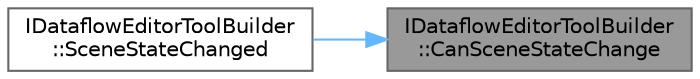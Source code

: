 digraph "IDataflowEditorToolBuilder::CanSceneStateChange"
{
 // INTERACTIVE_SVG=YES
 // LATEX_PDF_SIZE
  bgcolor="transparent";
  edge [fontname=Helvetica,fontsize=10,labelfontname=Helvetica,labelfontsize=10];
  node [fontname=Helvetica,fontsize=10,shape=box,height=0.2,width=0.4];
  rankdir="RL";
  Node1 [id="Node000001",label="IDataflowEditorToolBuilder\l::CanSceneStateChange",height=0.2,width=0.4,color="gray40", fillcolor="grey60", style="filled", fontcolor="black",tooltip="Returns true if the tool can keep running when the SceneState changes."];
  Node1 -> Node2 [id="edge1_Node000001_Node000002",dir="back",color="steelblue1",style="solid",tooltip=" "];
  Node2 [id="Node000002",label="IDataflowEditorToolBuilder\l::SceneStateChanged",height=0.2,width=0.4,color="grey40", fillcolor="white", style="filled",URL="$dd/dc0/classIDataflowEditorToolBuilder.html#aa6770c61bb2918bbe51b3fc3dc3505ce",tooltip="Respond to SceneState changing."];
}
